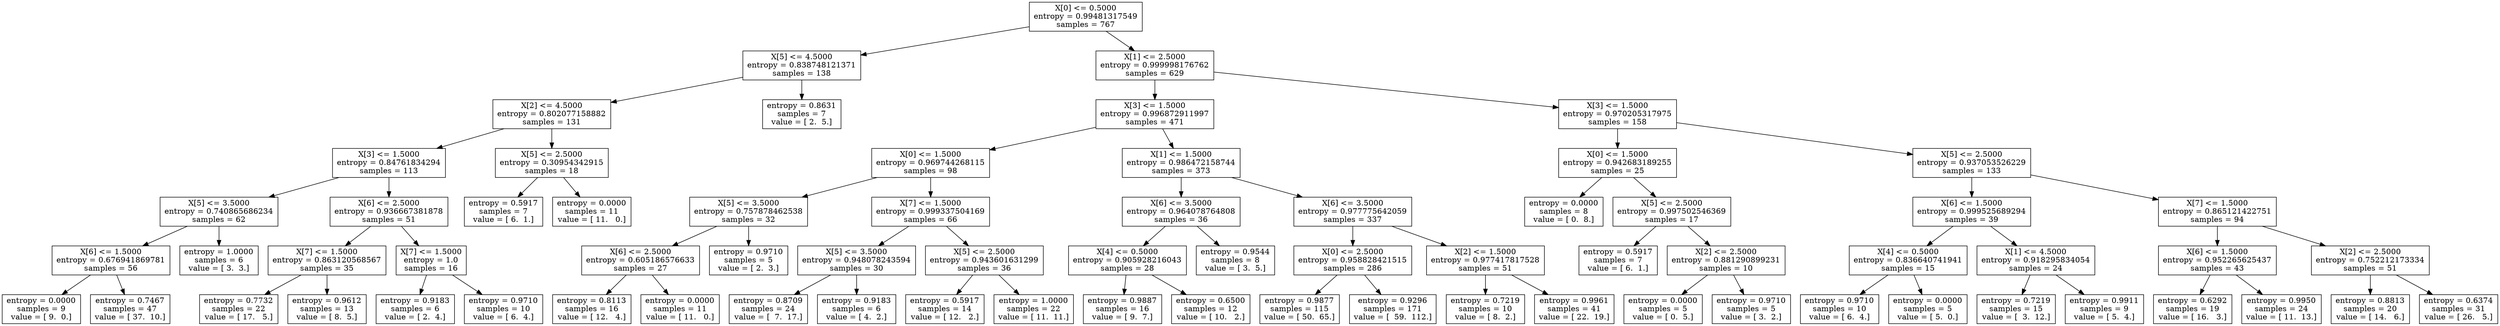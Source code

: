 digraph Tree {
0 [label="X[0] <= 0.5000\nentropy = 0.99481317549\nsamples = 767", shape="box"] ;
1 [label="X[5] <= 4.5000\nentropy = 0.838748121371\nsamples = 138", shape="box"] ;
0 -> 1 ;
2 [label="X[2] <= 4.5000\nentropy = 0.802077158882\nsamples = 131", shape="box"] ;
1 -> 2 ;
3 [label="X[3] <= 1.5000\nentropy = 0.84761834294\nsamples = 113", shape="box"] ;
2 -> 3 ;
4 [label="X[5] <= 3.5000\nentropy = 0.740865686234\nsamples = 62", shape="box"] ;
3 -> 4 ;
5 [label="X[6] <= 1.5000\nentropy = 0.676941869781\nsamples = 56", shape="box"] ;
4 -> 5 ;
6 [label="entropy = 0.0000\nsamples = 9\nvalue = [ 9.  0.]", shape="box"] ;
5 -> 6 ;
7 [label="entropy = 0.7467\nsamples = 47\nvalue = [ 37.  10.]", shape="box"] ;
5 -> 7 ;
8 [label="entropy = 1.0000\nsamples = 6\nvalue = [ 3.  3.]", shape="box"] ;
4 -> 8 ;
9 [label="X[6] <= 2.5000\nentropy = 0.936667381878\nsamples = 51", shape="box"] ;
3 -> 9 ;
10 [label="X[7] <= 1.5000\nentropy = 0.863120568567\nsamples = 35", shape="box"] ;
9 -> 10 ;
11 [label="entropy = 0.7732\nsamples = 22\nvalue = [ 17.   5.]", shape="box"] ;
10 -> 11 ;
12 [label="entropy = 0.9612\nsamples = 13\nvalue = [ 8.  5.]", shape="box"] ;
10 -> 12 ;
13 [label="X[7] <= 1.5000\nentropy = 1.0\nsamples = 16", shape="box"] ;
9 -> 13 ;
14 [label="entropy = 0.9183\nsamples = 6\nvalue = [ 2.  4.]", shape="box"] ;
13 -> 14 ;
15 [label="entropy = 0.9710\nsamples = 10\nvalue = [ 6.  4.]", shape="box"] ;
13 -> 15 ;
16 [label="X[5] <= 2.5000\nentropy = 0.30954342915\nsamples = 18", shape="box"] ;
2 -> 16 ;
17 [label="entropy = 0.5917\nsamples = 7\nvalue = [ 6.  1.]", shape="box"] ;
16 -> 17 ;
18 [label="entropy = 0.0000\nsamples = 11\nvalue = [ 11.   0.]", shape="box"] ;
16 -> 18 ;
19 [label="entropy = 0.8631\nsamples = 7\nvalue = [ 2.  5.]", shape="box"] ;
1 -> 19 ;
20 [label="X[1] <= 2.5000\nentropy = 0.999998176762\nsamples = 629", shape="box"] ;
0 -> 20 ;
21 [label="X[3] <= 1.5000\nentropy = 0.996872911997\nsamples = 471", shape="box"] ;
20 -> 21 ;
22 [label="X[0] <= 1.5000\nentropy = 0.969744268115\nsamples = 98", shape="box"] ;
21 -> 22 ;
23 [label="X[5] <= 3.5000\nentropy = 0.757878462538\nsamples = 32", shape="box"] ;
22 -> 23 ;
24 [label="X[6] <= 2.5000\nentropy = 0.605186576633\nsamples = 27", shape="box"] ;
23 -> 24 ;
25 [label="entropy = 0.8113\nsamples = 16\nvalue = [ 12.   4.]", shape="box"] ;
24 -> 25 ;
26 [label="entropy = 0.0000\nsamples = 11\nvalue = [ 11.   0.]", shape="box"] ;
24 -> 26 ;
27 [label="entropy = 0.9710\nsamples = 5\nvalue = [ 2.  3.]", shape="box"] ;
23 -> 27 ;
28 [label="X[7] <= 1.5000\nentropy = 0.999337504169\nsamples = 66", shape="box"] ;
22 -> 28 ;
29 [label="X[5] <= 3.5000\nentropy = 0.948078243594\nsamples = 30", shape="box"] ;
28 -> 29 ;
30 [label="entropy = 0.8709\nsamples = 24\nvalue = [  7.  17.]", shape="box"] ;
29 -> 30 ;
31 [label="entropy = 0.9183\nsamples = 6\nvalue = [ 4.  2.]", shape="box"] ;
29 -> 31 ;
32 [label="X[5] <= 2.5000\nentropy = 0.943601631299\nsamples = 36", shape="box"] ;
28 -> 32 ;
33 [label="entropy = 0.5917\nsamples = 14\nvalue = [ 12.   2.]", shape="box"] ;
32 -> 33 ;
34 [label="entropy = 1.0000\nsamples = 22\nvalue = [ 11.  11.]", shape="box"] ;
32 -> 34 ;
35 [label="X[1] <= 1.5000\nentropy = 0.986472158744\nsamples = 373", shape="box"] ;
21 -> 35 ;
36 [label="X[6] <= 3.5000\nentropy = 0.964078764808\nsamples = 36", shape="box"] ;
35 -> 36 ;
37 [label="X[4] <= 0.5000\nentropy = 0.905928216043\nsamples = 28", shape="box"] ;
36 -> 37 ;
38 [label="entropy = 0.9887\nsamples = 16\nvalue = [ 9.  7.]", shape="box"] ;
37 -> 38 ;
39 [label="entropy = 0.6500\nsamples = 12\nvalue = [ 10.   2.]", shape="box"] ;
37 -> 39 ;
40 [label="entropy = 0.9544\nsamples = 8\nvalue = [ 3.  5.]", shape="box"] ;
36 -> 40 ;
41 [label="X[6] <= 3.5000\nentropy = 0.977775642059\nsamples = 337", shape="box"] ;
35 -> 41 ;
42 [label="X[0] <= 2.5000\nentropy = 0.958828421515\nsamples = 286", shape="box"] ;
41 -> 42 ;
43 [label="entropy = 0.9877\nsamples = 115\nvalue = [ 50.  65.]", shape="box"] ;
42 -> 43 ;
44 [label="entropy = 0.9296\nsamples = 171\nvalue = [  59.  112.]", shape="box"] ;
42 -> 44 ;
45 [label="X[2] <= 1.5000\nentropy = 0.977417817528\nsamples = 51", shape="box"] ;
41 -> 45 ;
46 [label="entropy = 0.7219\nsamples = 10\nvalue = [ 8.  2.]", shape="box"] ;
45 -> 46 ;
47 [label="entropy = 0.9961\nsamples = 41\nvalue = [ 22.  19.]", shape="box"] ;
45 -> 47 ;
48 [label="X[3] <= 1.5000\nentropy = 0.970205317975\nsamples = 158", shape="box"] ;
20 -> 48 ;
49 [label="X[0] <= 1.5000\nentropy = 0.942683189255\nsamples = 25", shape="box"] ;
48 -> 49 ;
50 [label="entropy = 0.0000\nsamples = 8\nvalue = [ 0.  8.]", shape="box"] ;
49 -> 50 ;
51 [label="X[5] <= 2.5000\nentropy = 0.997502546369\nsamples = 17", shape="box"] ;
49 -> 51 ;
52 [label="entropy = 0.5917\nsamples = 7\nvalue = [ 6.  1.]", shape="box"] ;
51 -> 52 ;
53 [label="X[2] <= 2.5000\nentropy = 0.881290899231\nsamples = 10", shape="box"] ;
51 -> 53 ;
54 [label="entropy = 0.0000\nsamples = 5\nvalue = [ 0.  5.]", shape="box"] ;
53 -> 54 ;
55 [label="entropy = 0.9710\nsamples = 5\nvalue = [ 3.  2.]", shape="box"] ;
53 -> 55 ;
56 [label="X[5] <= 2.5000\nentropy = 0.937053526229\nsamples = 133", shape="box"] ;
48 -> 56 ;
57 [label="X[6] <= 1.5000\nentropy = 0.999525689294\nsamples = 39", shape="box"] ;
56 -> 57 ;
58 [label="X[4] <= 0.5000\nentropy = 0.836640741941\nsamples = 15", shape="box"] ;
57 -> 58 ;
59 [label="entropy = 0.9710\nsamples = 10\nvalue = [ 6.  4.]", shape="box"] ;
58 -> 59 ;
60 [label="entropy = 0.0000\nsamples = 5\nvalue = [ 5.  0.]", shape="box"] ;
58 -> 60 ;
61 [label="X[1] <= 4.5000\nentropy = 0.918295834054\nsamples = 24", shape="box"] ;
57 -> 61 ;
62 [label="entropy = 0.7219\nsamples = 15\nvalue = [  3.  12.]", shape="box"] ;
61 -> 62 ;
63 [label="entropy = 0.9911\nsamples = 9\nvalue = [ 5.  4.]", shape="box"] ;
61 -> 63 ;
64 [label="X[7] <= 1.5000\nentropy = 0.865121422751\nsamples = 94", shape="box"] ;
56 -> 64 ;
65 [label="X[6] <= 1.5000\nentropy = 0.952265625437\nsamples = 43", shape="box"] ;
64 -> 65 ;
66 [label="entropy = 0.6292\nsamples = 19\nvalue = [ 16.   3.]", shape="box"] ;
65 -> 66 ;
67 [label="entropy = 0.9950\nsamples = 24\nvalue = [ 11.  13.]", shape="box"] ;
65 -> 67 ;
68 [label="X[2] <= 2.5000\nentropy = 0.752212173334\nsamples = 51", shape="box"] ;
64 -> 68 ;
69 [label="entropy = 0.8813\nsamples = 20\nvalue = [ 14.   6.]", shape="box"] ;
68 -> 69 ;
70 [label="entropy = 0.6374\nsamples = 31\nvalue = [ 26.   5.]", shape="box"] ;
68 -> 70 ;
}